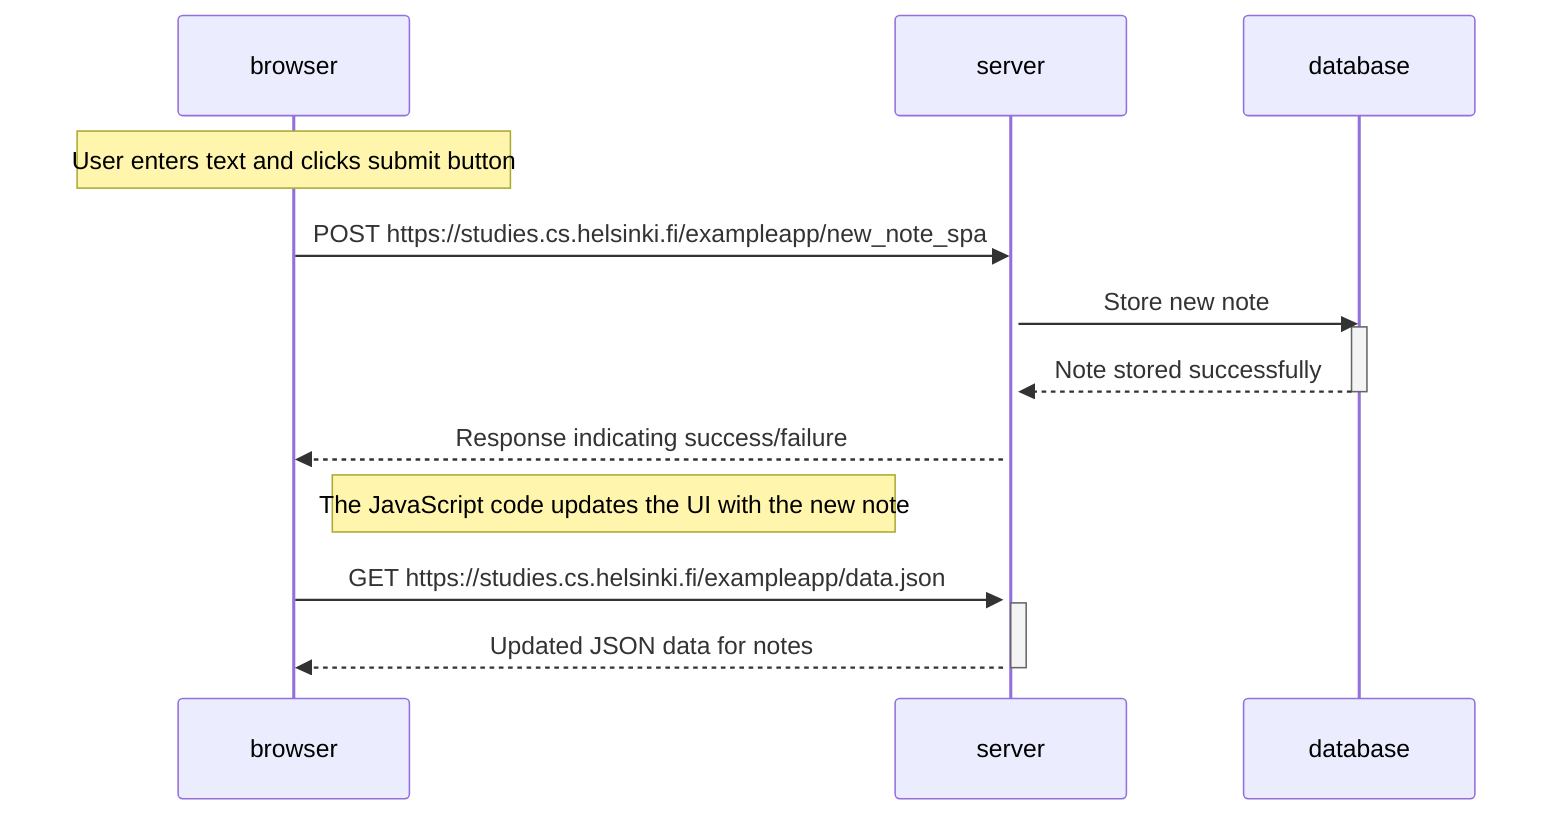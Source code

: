 sequenceDiagram
    participant browser
    participant server
    participant database

    Note over browser: User enters text and clicks submit button

    browser->>server: POST https://studies.cs.helsinki.fi/exampleapp/new_note_spa
    activate server
    server->>database: Store new note
    activate database
    database-->>server: Note stored successfully
    deactivate database
    server-->>browser: Response indicating success/failure

    Note right of browser: The JavaScript code updates the UI with the new note

    browser->>server: GET https://studies.cs.helsinki.fi/exampleapp/data.json
    activate server
    server-->>browser: Updated JSON data for notes
    deactivate server